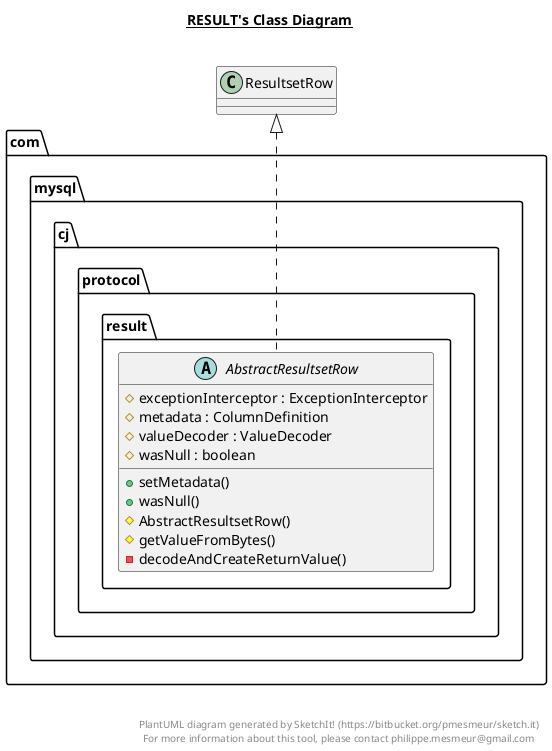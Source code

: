 @startuml

title __RESULT's Class Diagram__\n

  namespace com.mysql.cj {
    namespace protocol {
      namespace result {
        abstract class com.mysql.cj.protocol.result.AbstractResultsetRow {
            # exceptionInterceptor : ExceptionInterceptor
            # metadata : ColumnDefinition
            # valueDecoder : ValueDecoder
            # wasNull : boolean
            + setMetadata()
            + wasNull()
            # AbstractResultsetRow()
            # getValueFromBytes()
            - decodeAndCreateReturnValue()
        }
      }
    }
  }
  

  com.mysql.cj.protocol.result.AbstractResultsetRow .up.|> ResultsetRow


right footer


PlantUML diagram generated by SketchIt! (https://bitbucket.org/pmesmeur/sketch.it)
For more information about this tool, please contact philippe.mesmeur@gmail.com
endfooter

@enduml
